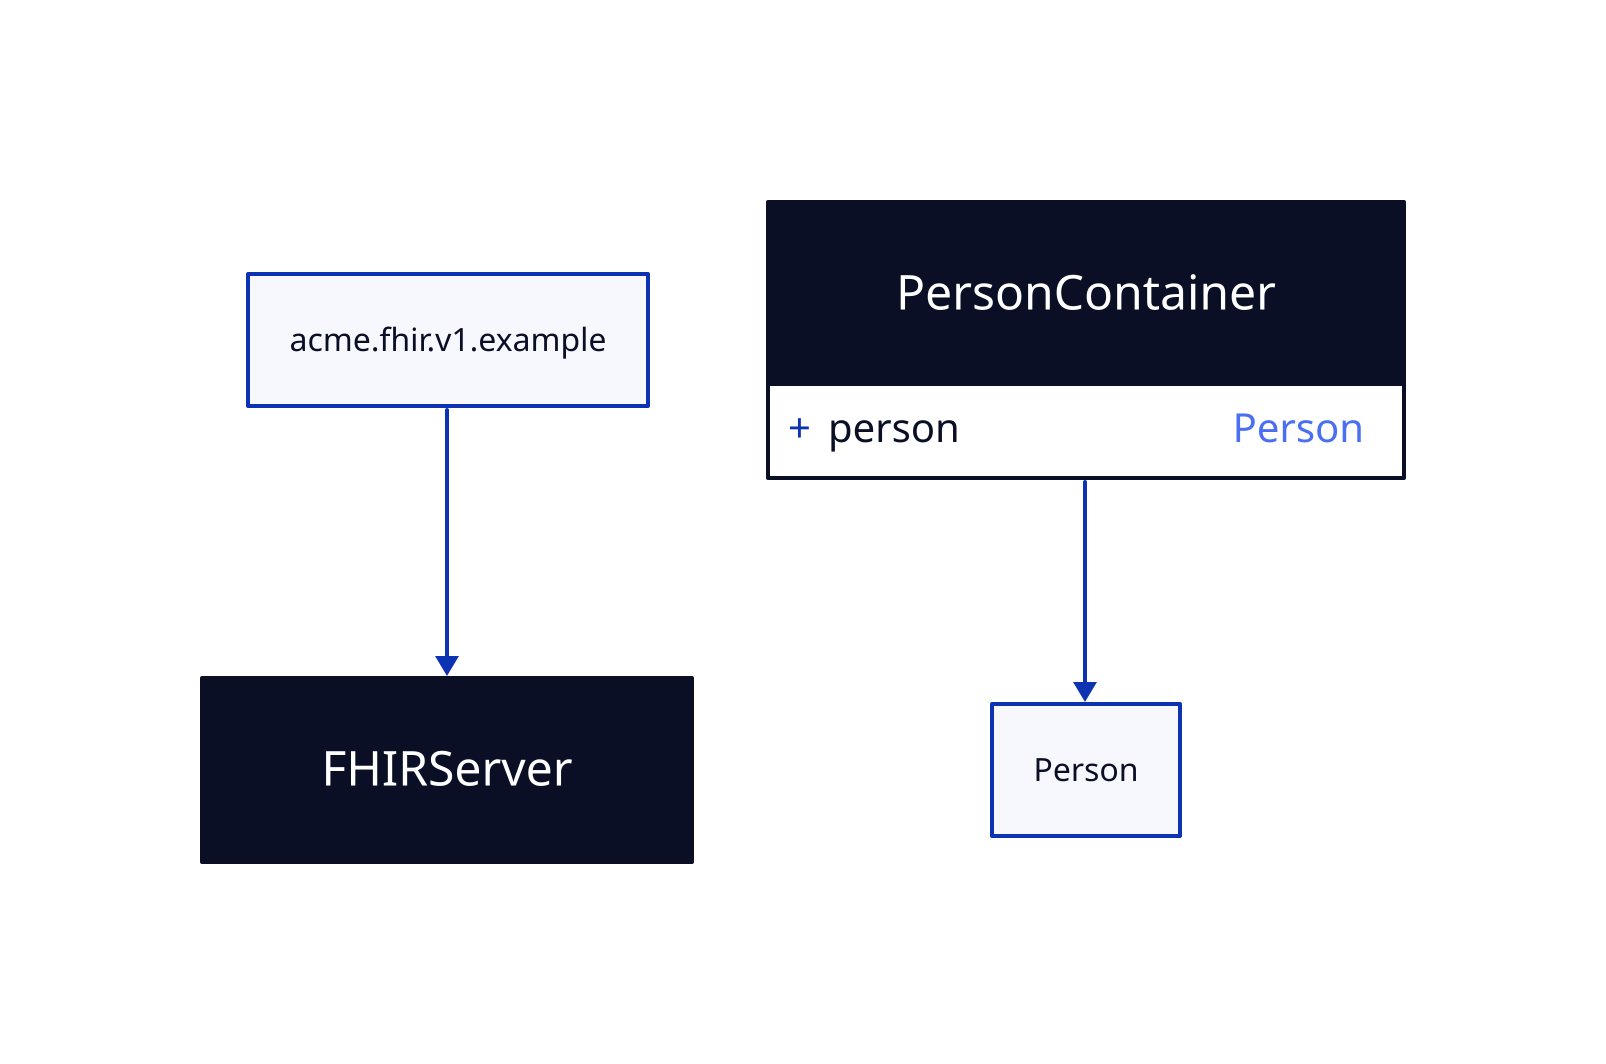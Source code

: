 
# Package - acme.fhir.v1.example
# Service - FHIRServer
FHIRServer: {
  shape: class
}

# Edges from package to service
"acme.fhir.v1.example" -> FHIRServer

# Class - PersonContainer
PersonContainer: {
  shape: class
  person: Person
}

PersonContainer -> Person





